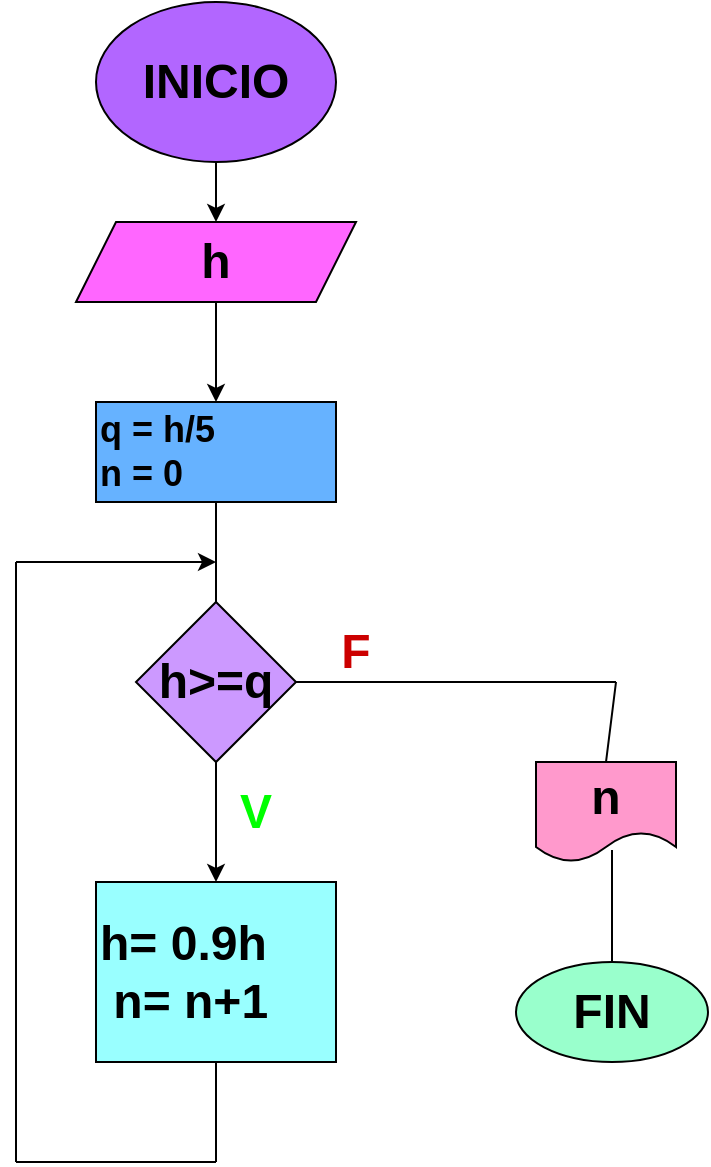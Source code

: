 <mxfile>
    <diagram id="-6Hg8q2i28eNxZSueRP2" name="Página-1">
        <mxGraphModel dx="528" dy="457" grid="1" gridSize="10" guides="1" tooltips="1" connect="1" arrows="1" fold="1" page="1" pageScale="1" pageWidth="827" pageHeight="1169" math="0" shadow="0">
            <root>
                <mxCell id="0"/>
                <mxCell id="1" parent="0"/>
                <mxCell id="4" style="edgeStyle=none;html=1;entryX=0.5;entryY=0;entryDx=0;entryDy=0;" edge="1" parent="1" source="2" target="3">
                    <mxGeometry relative="1" as="geometry"/>
                </mxCell>
                <mxCell id="2" value="&lt;h1&gt;&lt;font color=&quot;#000000&quot;&gt;INICIO&lt;/font&gt;&lt;/h1&gt;" style="ellipse;whiteSpace=wrap;html=1;fillColor=#B266FF;" vertex="1" parent="1">
                    <mxGeometry x="220" y="20" width="120" height="80" as="geometry"/>
                </mxCell>
                <mxCell id="6" style="edgeStyle=none;html=1;entryX=0.5;entryY=0;entryDx=0;entryDy=0;fontColor=#000000;" edge="1" parent="1" source="3" target="5">
                    <mxGeometry relative="1" as="geometry"/>
                </mxCell>
                <mxCell id="3" value="&lt;h1&gt;&lt;font color=&quot;#000000&quot;&gt;h&lt;/font&gt;&lt;/h1&gt;" style="shape=parallelogram;perimeter=parallelogramPerimeter;whiteSpace=wrap;html=1;fixedSize=1;fillColor=#FF66FF;" vertex="1" parent="1">
                    <mxGeometry x="210" y="130" width="140" height="40" as="geometry"/>
                </mxCell>
                <mxCell id="5" value="&lt;h2&gt;&lt;font color=&quot;#000000&quot;&gt;q = h/5&amp;nbsp; &amp;nbsp; &amp;nbsp; &amp;nbsp; &amp;nbsp; &amp;nbsp; n = 0&lt;/font&gt;&lt;/h2&gt;" style="rounded=0;whiteSpace=wrap;html=1;fillColor=#66B2FF;align=left;" vertex="1" parent="1">
                    <mxGeometry x="220" y="220" width="120" height="50" as="geometry"/>
                </mxCell>
                <mxCell id="10" style="edgeStyle=none;html=1;entryX=0.5;entryY=0;entryDx=0;entryDy=0;fontColor=#000000;" edge="1" parent="1" source="7" target="9">
                    <mxGeometry relative="1" as="geometry"/>
                </mxCell>
                <mxCell id="7" value="&lt;h1&gt;h&amp;gt;=q&lt;/h1&gt;" style="rhombus;whiteSpace=wrap;html=1;fontColor=#000000;fillColor=#CC99FF;" vertex="1" parent="1">
                    <mxGeometry x="240" y="320" width="80" height="80" as="geometry"/>
                </mxCell>
                <mxCell id="8" value="" style="endArrow=none;html=1;fontColor=#000000;entryX=0.5;entryY=0;entryDx=0;entryDy=0;exitX=0.5;exitY=1;exitDx=0;exitDy=0;" edge="1" parent="1" source="5" target="7">
                    <mxGeometry width="50" height="50" relative="1" as="geometry">
                        <mxPoint x="250" y="250" as="sourcePoint"/>
                        <mxPoint x="300" y="200" as="targetPoint"/>
                    </mxGeometry>
                </mxCell>
                <mxCell id="9" value="&lt;h1&gt;h= 0.9h&amp;nbsp; &amp;nbsp; &amp;nbsp;n= n+1&lt;/h1&gt;" style="rounded=0;whiteSpace=wrap;html=1;fontColor=#000000;fillColor=#99FFFF;align=left;" vertex="1" parent="1">
                    <mxGeometry x="220" y="460" width="120" height="90" as="geometry"/>
                </mxCell>
                <mxCell id="11" value="" style="endArrow=none;html=1;fontColor=#000000;entryX=0.5;entryY=1;entryDx=0;entryDy=0;" edge="1" parent="1" target="9">
                    <mxGeometry width="50" height="50" relative="1" as="geometry">
                        <mxPoint x="280" y="600" as="sourcePoint"/>
                        <mxPoint x="300" y="360" as="targetPoint"/>
                    </mxGeometry>
                </mxCell>
                <mxCell id="12" value="" style="endArrow=none;html=1;fontColor=#000000;" edge="1" parent="1">
                    <mxGeometry width="50" height="50" relative="1" as="geometry">
                        <mxPoint x="180" y="600" as="sourcePoint"/>
                        <mxPoint x="280" y="600" as="targetPoint"/>
                    </mxGeometry>
                </mxCell>
                <mxCell id="13" value="" style="endArrow=none;html=1;fontColor=#000000;" edge="1" parent="1">
                    <mxGeometry width="50" height="50" relative="1" as="geometry">
                        <mxPoint x="180" y="300" as="sourcePoint"/>
                        <mxPoint x="180" y="600" as="targetPoint"/>
                    </mxGeometry>
                </mxCell>
                <mxCell id="14" value="" style="endArrow=classic;html=1;fontColor=#000000;" edge="1" parent="1">
                    <mxGeometry width="50" height="50" relative="1" as="geometry">
                        <mxPoint x="180" y="300" as="sourcePoint"/>
                        <mxPoint x="280" y="300" as="targetPoint"/>
                    </mxGeometry>
                </mxCell>
                <mxCell id="15" value="&lt;h1&gt;n&lt;/h1&gt;" style="shape=document;whiteSpace=wrap;html=1;boundedLbl=1;fontColor=#000000;fillColor=#FF99CC;" vertex="1" parent="1">
                    <mxGeometry x="440" y="400" width="70" height="50" as="geometry"/>
                </mxCell>
                <mxCell id="16" value="" style="endArrow=none;html=1;fontColor=#000000;entryX=1;entryY=0.5;entryDx=0;entryDy=0;" edge="1" parent="1" target="7">
                    <mxGeometry width="50" height="50" relative="1" as="geometry">
                        <mxPoint x="480" y="360" as="sourcePoint"/>
                        <mxPoint x="300" y="330" as="targetPoint"/>
                    </mxGeometry>
                </mxCell>
                <mxCell id="17" value="" style="endArrow=none;html=1;fontColor=#000000;entryX=0.5;entryY=0;entryDx=0;entryDy=0;" edge="1" parent="1" target="15">
                    <mxGeometry width="50" height="50" relative="1" as="geometry">
                        <mxPoint x="480" y="360" as="sourcePoint"/>
                        <mxPoint x="300" y="330" as="targetPoint"/>
                    </mxGeometry>
                </mxCell>
                <mxCell id="18" value="&lt;h1&gt;FIN&lt;/h1&gt;" style="ellipse;whiteSpace=wrap;html=1;fontColor=#000000;fillColor=#99FFCC;" vertex="1" parent="1">
                    <mxGeometry x="430" y="500" width="96" height="50" as="geometry"/>
                </mxCell>
                <mxCell id="19" value="" style="endArrow=none;html=1;fontColor=#000000;entryX=0.5;entryY=0;entryDx=0;entryDy=0;exitX=0.543;exitY=0.88;exitDx=0;exitDy=0;exitPerimeter=0;" edge="1" parent="1" source="15" target="18">
                    <mxGeometry width="50" height="50" relative="1" as="geometry">
                        <mxPoint x="250" y="480" as="sourcePoint"/>
                        <mxPoint x="300" y="430" as="targetPoint"/>
                    </mxGeometry>
                </mxCell>
                <mxCell id="20" value="&lt;h1&gt;&lt;font color=&quot;#cc0000&quot;&gt;F&lt;/font&gt;&lt;/h1&gt;" style="text;html=1;strokeColor=none;fillColor=none;align=center;verticalAlign=middle;whiteSpace=wrap;rounded=0;fontColor=#000000;" vertex="1" parent="1">
                    <mxGeometry x="320" y="330" width="60" height="30" as="geometry"/>
                </mxCell>
                <mxCell id="21" value="&lt;h1&gt;&lt;font color=&quot;#00ff00&quot;&gt;V&lt;/font&gt;&lt;/h1&gt;" style="text;html=1;strokeColor=none;fillColor=none;align=center;verticalAlign=middle;whiteSpace=wrap;rounded=0;fontColor=#CC0000;" vertex="1" parent="1">
                    <mxGeometry x="270" y="410" width="60" height="30" as="geometry"/>
                </mxCell>
            </root>
        </mxGraphModel>
    </diagram>
</mxfile>